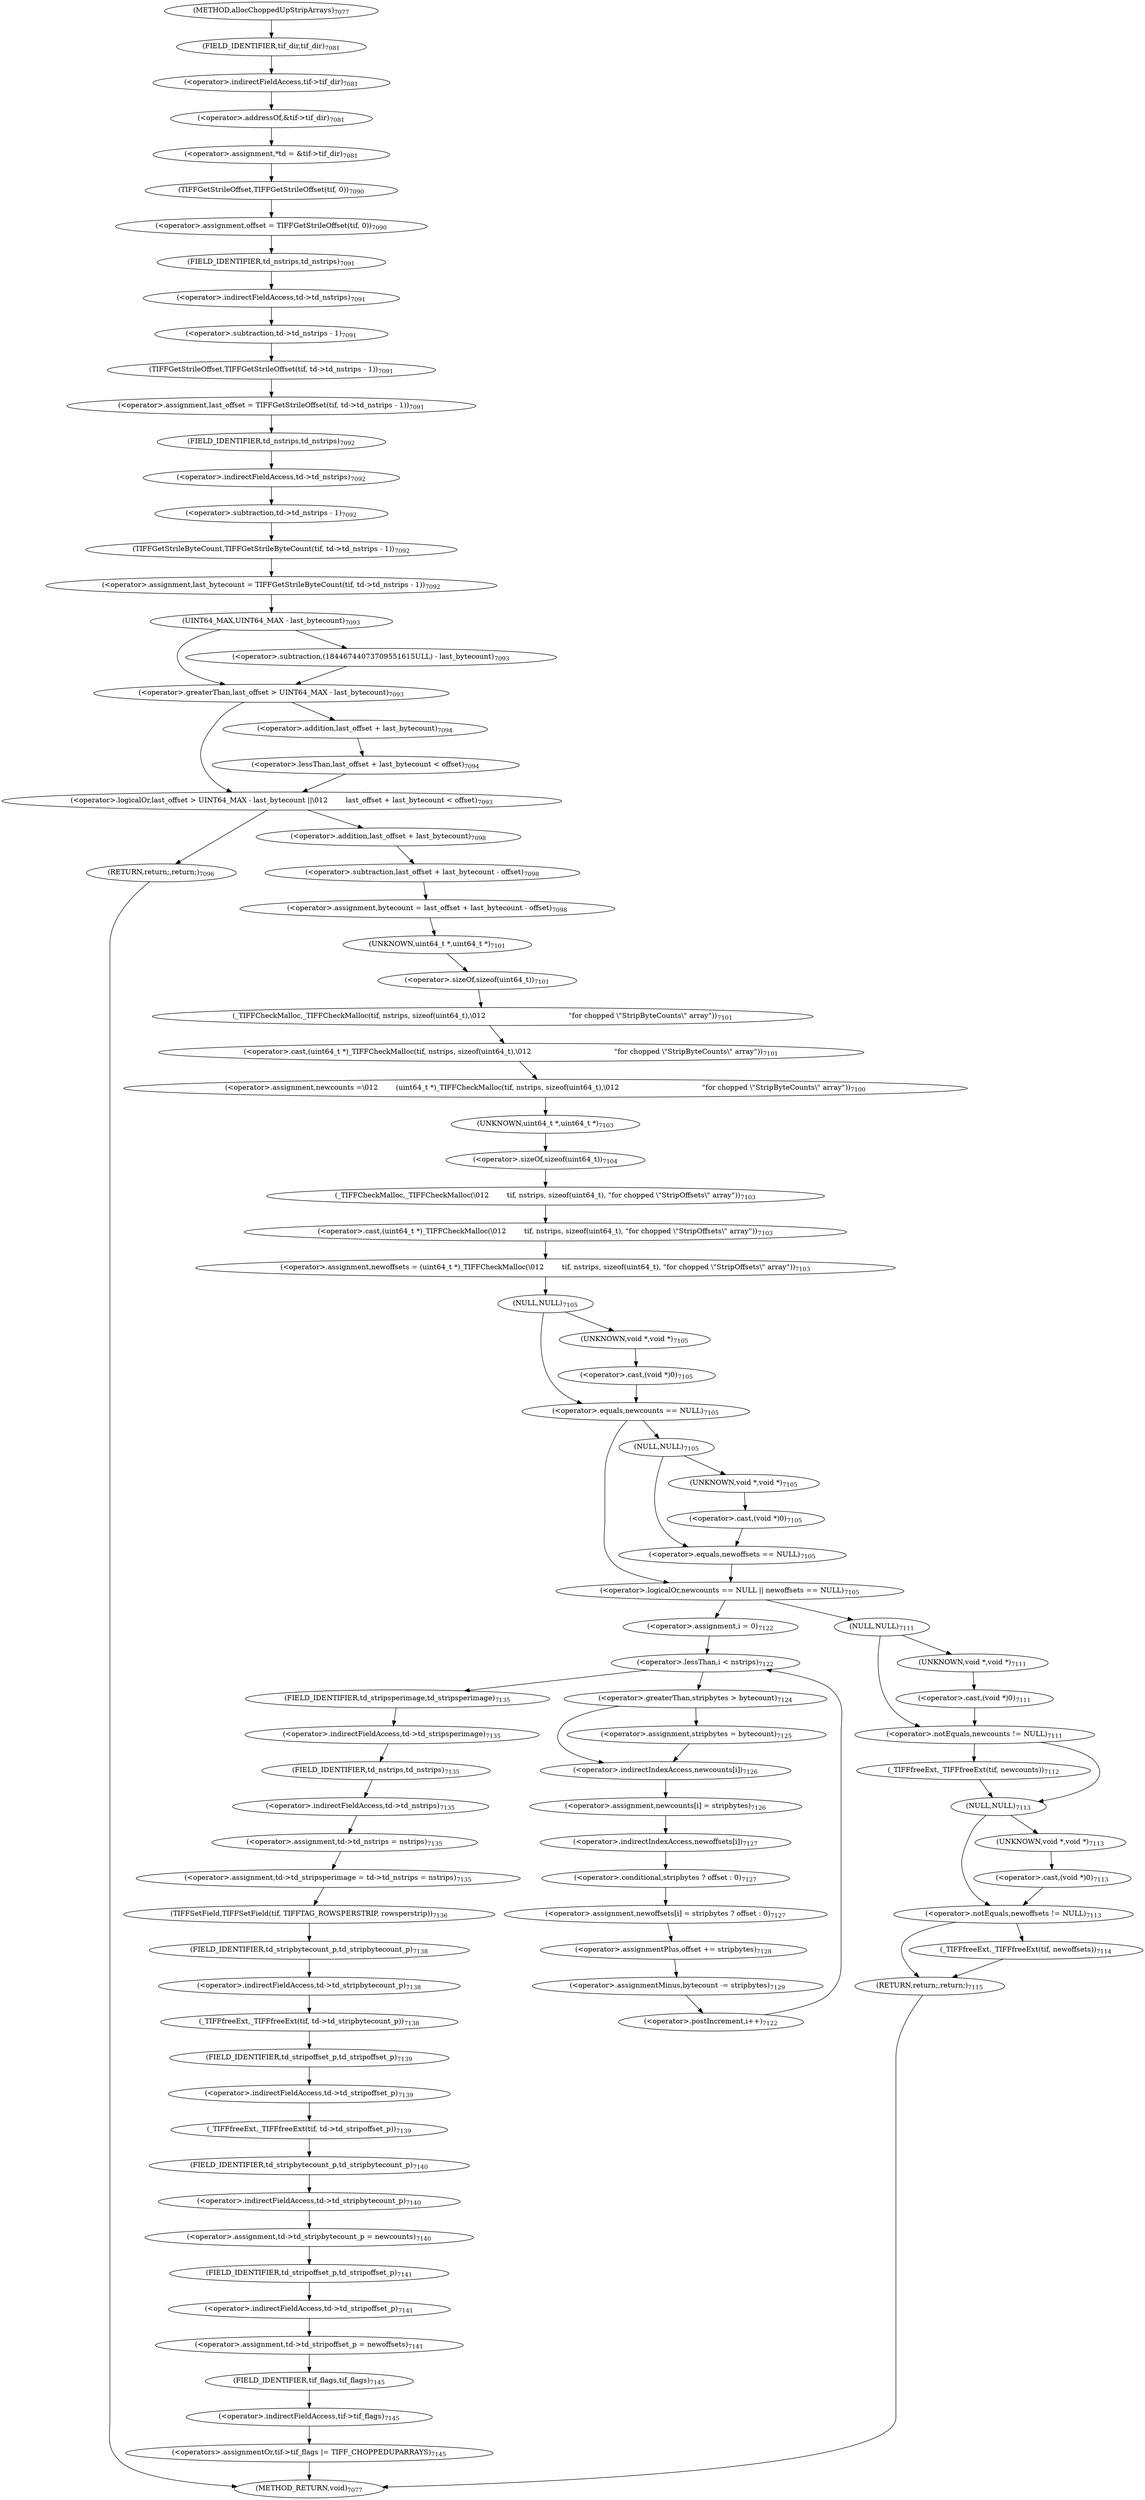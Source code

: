 digraph "allocChoppedUpStripArrays" {  
"96868" [label = <(&lt;operator&gt;.assignment,*td = &amp;tif-&gt;tif_dir)<SUB>7081</SUB>> ]
"96881" [label = <(&lt;operator&gt;.assignment,offset = TIFFGetStrileOffset(tif, 0))<SUB>7090</SUB>> ]
"96886" [label = <(&lt;operator&gt;.assignment,last_offset = TIFFGetStrileOffset(tif, td-&gt;td_nstrips - 1))<SUB>7091</SUB>> ]
"96895" [label = <(&lt;operator&gt;.assignment,last_bytecount = TIFFGetStrileByteCount(tif, td-&gt;td_nstrips - 1))<SUB>7092</SUB>> ]
"96920" [label = <(&lt;operator&gt;.assignment,bytecount = last_offset + last_bytecount - offset)<SUB>7098</SUB>> ]
"96927" [label = <(&lt;operator&gt;.assignment,newcounts =\012        (uint64_t *)_TIFFCheckMalloc(tif, nstrips, sizeof(uint64_t),\012                                     &quot;for chopped \&quot;StripByteCounts\&quot; array&quot;))<SUB>7100</SUB>> ]
"96937" [label = <(&lt;operator&gt;.assignment,newoffsets = (uint64_t *)_TIFFCheckMalloc(\012        tif, nstrips, sizeof(uint64_t), &quot;for chopped \&quot;StripOffsets\&quot; array&quot;))<SUB>7103</SUB>> ]
"97027" [label = <(&lt;operator&gt;.assignment,td-&gt;td_stripsperimage = td-&gt;td_nstrips = nstrips)<SUB>7135</SUB>> ]
"97036" [label = <(TIFFSetField,TIFFSetField(tif, TIFFTAG_ROWSPERSTRIP, rowsperstrip))<SUB>7136</SUB>> ]
"97040" [label = <(_TIFFfreeExt,_TIFFfreeExt(tif, td-&gt;td_stripbytecount_p))<SUB>7138</SUB>> ]
"97045" [label = <(_TIFFfreeExt,_TIFFfreeExt(tif, td-&gt;td_stripoffset_p))<SUB>7139</SUB>> ]
"97050" [label = <(&lt;operator&gt;.assignment,td-&gt;td_stripbytecount_p = newcounts)<SUB>7140</SUB>> ]
"97055" [label = <(&lt;operator&gt;.assignment,td-&gt;td_stripoffset_p = newoffsets)<SUB>7141</SUB>> ]
"97060" [label = <(&lt;operators&gt;.assignmentOr,tif-&gt;tif_flags |= TIFF_CHOPPEDUPARRAYS)<SUB>7145</SUB>> ]
"96870" [label = <(&lt;operator&gt;.addressOf,&amp;tif-&gt;tif_dir)<SUB>7081</SUB>> ]
"96883" [label = <(TIFFGetStrileOffset,TIFFGetStrileOffset(tif, 0))<SUB>7090</SUB>> ]
"96888" [label = <(TIFFGetStrileOffset,TIFFGetStrileOffset(tif, td-&gt;td_nstrips - 1))<SUB>7091</SUB>> ]
"96897" [label = <(TIFFGetStrileByteCount,TIFFGetStrileByteCount(tif, td-&gt;td_nstrips - 1))<SUB>7092</SUB>> ]
"96905" [label = <(&lt;operator&gt;.logicalOr,last_offset &gt; UINT64_MAX - last_bytecount ||\012        last_offset + last_bytecount &lt; offset)<SUB>7093</SUB>> ]
"96922" [label = <(&lt;operator&gt;.subtraction,last_offset + last_bytecount - offset)<SUB>7098</SUB>> ]
"96929" [label = <(&lt;operator&gt;.cast,(uint64_t *)_TIFFCheckMalloc(tif, nstrips, sizeof(uint64_t),\012                                     &quot;for chopped \&quot;StripByteCounts\&quot; array&quot;))<SUB>7101</SUB>> ]
"96939" [label = <(&lt;operator&gt;.cast,(uint64_t *)_TIFFCheckMalloc(\012        tif, nstrips, sizeof(uint64_t), &quot;for chopped \&quot;StripOffsets\&quot; array&quot;))<SUB>7103</SUB>> ]
"96948" [label = <(&lt;operator&gt;.logicalOr,newcounts == NULL || newoffsets == NULL)<SUB>7105</SUB>> ]
"96994" [label = <(&lt;operator&gt;.lessThan,i &lt; nstrips)<SUB>7122</SUB>> ]
"96997" [label = <(&lt;operator&gt;.postIncrement,i++)<SUB>7122</SUB>> ]
"97028" [label = <(&lt;operator&gt;.indirectFieldAccess,td-&gt;td_stripsperimage)<SUB>7135</SUB>> ]
"97031" [label = <(&lt;operator&gt;.assignment,td-&gt;td_nstrips = nstrips)<SUB>7135</SUB>> ]
"97042" [label = <(&lt;operator&gt;.indirectFieldAccess,td-&gt;td_stripbytecount_p)<SUB>7138</SUB>> ]
"97047" [label = <(&lt;operator&gt;.indirectFieldAccess,td-&gt;td_stripoffset_p)<SUB>7139</SUB>> ]
"97051" [label = <(&lt;operator&gt;.indirectFieldAccess,td-&gt;td_stripbytecount_p)<SUB>7140</SUB>> ]
"97056" [label = <(&lt;operator&gt;.indirectFieldAccess,td-&gt;td_stripoffset_p)<SUB>7141</SUB>> ]
"97061" [label = <(&lt;operator&gt;.indirectFieldAccess,tif-&gt;tif_flags)<SUB>7145</SUB>> ]
"96871" [label = <(&lt;operator&gt;.indirectFieldAccess,tif-&gt;tif_dir)<SUB>7081</SUB>> ]
"96890" [label = <(&lt;operator&gt;.subtraction,td-&gt;td_nstrips - 1)<SUB>7091</SUB>> ]
"96899" [label = <(&lt;operator&gt;.subtraction,td-&gt;td_nstrips - 1)<SUB>7092</SUB>> ]
"96906" [label = <(&lt;operator&gt;.greaterThan,last_offset &gt; UINT64_MAX - last_bytecount)<SUB>7093</SUB>> ]
"96913" [label = <(&lt;operator&gt;.lessThan,last_offset + last_bytecount &lt; offset)<SUB>7094</SUB>> ]
"96919" [label = <(RETURN,return;,return;)<SUB>7096</SUB>> ]
"96923" [label = <(&lt;operator&gt;.addition,last_offset + last_bytecount)<SUB>7098</SUB>> ]
"96930" [label = <(UNKNOWN,uint64_t *,uint64_t *)<SUB>7101</SUB>> ]
"96931" [label = <(_TIFFCheckMalloc,_TIFFCheckMalloc(tif, nstrips, sizeof(uint64_t),\012                                     &quot;for chopped \&quot;StripByteCounts\&quot; array&quot;))<SUB>7101</SUB>> ]
"96940" [label = <(UNKNOWN,uint64_t *,uint64_t *)<SUB>7103</SUB>> ]
"96941" [label = <(_TIFFCheckMalloc,_TIFFCheckMalloc(\012        tif, nstrips, sizeof(uint64_t), &quot;for chopped \&quot;StripOffsets\&quot; array&quot;))<SUB>7103</SUB>> ]
"96949" [label = <(&lt;operator&gt;.equals,newcounts == NULL)<SUB>7105</SUB>> ]
"96956" [label = <(&lt;operator&gt;.equals,newoffsets == NULL)<SUB>7105</SUB>> ]
"96988" [label = <(RETURN,return;,return;)<SUB>7115</SUB>> ]
"96991" [label = <(&lt;operator&gt;.assignment,i = 0)<SUB>7122</SUB>> ]
"97008" [label = <(&lt;operator&gt;.assignment,newcounts[i] = stripbytes)<SUB>7126</SUB>> ]
"97013" [label = <(&lt;operator&gt;.assignment,newoffsets[i] = stripbytes ? offset : 0)<SUB>7127</SUB>> ]
"97021" [label = <(&lt;operator&gt;.assignmentPlus,offset += stripbytes)<SUB>7128</SUB>> ]
"97024" [label = <(&lt;operator&gt;.assignmentMinus,bytecount -= stripbytes)<SUB>7129</SUB>> ]
"97030" [label = <(FIELD_IDENTIFIER,td_stripsperimage,td_stripsperimage)<SUB>7135</SUB>> ]
"97032" [label = <(&lt;operator&gt;.indirectFieldAccess,td-&gt;td_nstrips)<SUB>7135</SUB>> ]
"97044" [label = <(FIELD_IDENTIFIER,td_stripbytecount_p,td_stripbytecount_p)<SUB>7138</SUB>> ]
"97049" [label = <(FIELD_IDENTIFIER,td_stripoffset_p,td_stripoffset_p)<SUB>7139</SUB>> ]
"97053" [label = <(FIELD_IDENTIFIER,td_stripbytecount_p,td_stripbytecount_p)<SUB>7140</SUB>> ]
"97058" [label = <(FIELD_IDENTIFIER,td_stripoffset_p,td_stripoffset_p)<SUB>7141</SUB>> ]
"97063" [label = <(FIELD_IDENTIFIER,tif_flags,tif_flags)<SUB>7145</SUB>> ]
"96873" [label = <(FIELD_IDENTIFIER,tif_dir,tif_dir)<SUB>7081</SUB>> ]
"96891" [label = <(&lt;operator&gt;.indirectFieldAccess,td-&gt;td_nstrips)<SUB>7091</SUB>> ]
"96900" [label = <(&lt;operator&gt;.indirectFieldAccess,td-&gt;td_nstrips)<SUB>7092</SUB>> ]
"96908" [label = <(UINT64_MAX,UINT64_MAX - last_bytecount)<SUB>7093</SUB>> ]
"96914" [label = <(&lt;operator&gt;.addition,last_offset + last_bytecount)<SUB>7094</SUB>> ]
"96934" [label = <(&lt;operator&gt;.sizeOf,sizeof(uint64_t))<SUB>7101</SUB>> ]
"96944" [label = <(&lt;operator&gt;.sizeOf,sizeof(uint64_t))<SUB>7104</SUB>> ]
"96951" [label = <(NULL,NULL)<SUB>7105</SUB>> ]
"96958" [label = <(NULL,NULL)<SUB>7105</SUB>> ]
"96965" [label = <(&lt;operator&gt;.notEquals,newcounts != NULL)<SUB>7111</SUB>> ]
"96977" [label = <(&lt;operator&gt;.notEquals,newoffsets != NULL)<SUB>7113</SUB>> ]
"97001" [label = <(&lt;operator&gt;.greaterThan,stripbytes &gt; bytecount)<SUB>7124</SUB>> ]
"97009" [label = <(&lt;operator&gt;.indirectIndexAccess,newcounts[i])<SUB>7126</SUB>> ]
"97014" [label = <(&lt;operator&gt;.indirectIndexAccess,newoffsets[i])<SUB>7127</SUB>> ]
"97017" [label = <(&lt;operator&gt;.conditional,stripbytes ? offset : 0)<SUB>7127</SUB>> ]
"97034" [label = <(FIELD_IDENTIFIER,td_nstrips,td_nstrips)<SUB>7135</SUB>> ]
"96893" [label = <(FIELD_IDENTIFIER,td_nstrips,td_nstrips)<SUB>7091</SUB>> ]
"96902" [label = <(FIELD_IDENTIFIER,td_nstrips,td_nstrips)<SUB>7092</SUB>> ]
"96967" [label = <(NULL,NULL)<SUB>7111</SUB>> ]
"96973" [label = <(_TIFFfreeExt,_TIFFfreeExt(tif, newcounts))<SUB>7112</SUB>> ]
"96979" [label = <(NULL,NULL)<SUB>7113</SUB>> ]
"96985" [label = <(_TIFFfreeExt,_TIFFfreeExt(tif, newoffsets))<SUB>7114</SUB>> ]
"97005" [label = <(&lt;operator&gt;.assignment,stripbytes = bytecount)<SUB>7125</SUB>> ]
"96910" [label = <(&lt;operator&gt;.subtraction,(18446744073709551615ULL) - last_bytecount)<SUB>7093</SUB>> ]
"96953" [label = <(&lt;operator&gt;.cast,(void *)0)<SUB>7105</SUB>> ]
"96960" [label = <(&lt;operator&gt;.cast,(void *)0)<SUB>7105</SUB>> ]
"96954" [label = <(UNKNOWN,void *,void *)<SUB>7105</SUB>> ]
"96961" [label = <(UNKNOWN,void *,void *)<SUB>7105</SUB>> ]
"96969" [label = <(&lt;operator&gt;.cast,(void *)0)<SUB>7111</SUB>> ]
"96981" [label = <(&lt;operator&gt;.cast,(void *)0)<SUB>7113</SUB>> ]
"96970" [label = <(UNKNOWN,void *,void *)<SUB>7111</SUB>> ]
"96982" [label = <(UNKNOWN,void *,void *)<SUB>7113</SUB>> ]
"96861" [label = <(METHOD,allocChoppedUpStripArrays)<SUB>7077</SUB>> ]
"97065" [label = <(METHOD_RETURN,void)<SUB>7077</SUB>> ]
  "96868" -> "96883" 
  "96881" -> "96893" 
  "96886" -> "96902" 
  "96895" -> "96908" 
  "96920" -> "96930" 
  "96927" -> "96940" 
  "96937" -> "96951" 
  "97027" -> "97036" 
  "97036" -> "97044" 
  "97040" -> "97049" 
  "97045" -> "97053" 
  "97050" -> "97058" 
  "97055" -> "97063" 
  "97060" -> "97065" 
  "96870" -> "96868" 
  "96883" -> "96881" 
  "96888" -> "96886" 
  "96897" -> "96895" 
  "96905" -> "96919" 
  "96905" -> "96923" 
  "96922" -> "96920" 
  "96929" -> "96927" 
  "96939" -> "96937" 
  "96948" -> "96967" 
  "96948" -> "96991" 
  "96994" -> "97001" 
  "96994" -> "97030" 
  "96997" -> "96994" 
  "97028" -> "97034" 
  "97031" -> "97027" 
  "97042" -> "97040" 
  "97047" -> "97045" 
  "97051" -> "97050" 
  "97056" -> "97055" 
  "97061" -> "97060" 
  "96871" -> "96870" 
  "96890" -> "96888" 
  "96899" -> "96897" 
  "96906" -> "96905" 
  "96906" -> "96914" 
  "96913" -> "96905" 
  "96919" -> "97065" 
  "96923" -> "96922" 
  "96930" -> "96934" 
  "96931" -> "96929" 
  "96940" -> "96944" 
  "96941" -> "96939" 
  "96949" -> "96948" 
  "96949" -> "96958" 
  "96956" -> "96948" 
  "96988" -> "97065" 
  "96991" -> "96994" 
  "97008" -> "97014" 
  "97013" -> "97021" 
  "97021" -> "97024" 
  "97024" -> "96997" 
  "97030" -> "97028" 
  "97032" -> "97031" 
  "97044" -> "97042" 
  "97049" -> "97047" 
  "97053" -> "97051" 
  "97058" -> "97056" 
  "97063" -> "97061" 
  "96873" -> "96871" 
  "96891" -> "96890" 
  "96900" -> "96899" 
  "96908" -> "96906" 
  "96908" -> "96910" 
  "96914" -> "96913" 
  "96934" -> "96931" 
  "96944" -> "96941" 
  "96951" -> "96954" 
  "96951" -> "96949" 
  "96958" -> "96961" 
  "96958" -> "96956" 
  "96965" -> "96973" 
  "96965" -> "96979" 
  "96977" -> "96988" 
  "96977" -> "96985" 
  "97001" -> "97005" 
  "97001" -> "97009" 
  "97009" -> "97008" 
  "97014" -> "97017" 
  "97017" -> "97013" 
  "97034" -> "97032" 
  "96893" -> "96891" 
  "96902" -> "96900" 
  "96967" -> "96970" 
  "96967" -> "96965" 
  "96973" -> "96979" 
  "96979" -> "96982" 
  "96979" -> "96977" 
  "96985" -> "96988" 
  "97005" -> "97009" 
  "96910" -> "96906" 
  "96953" -> "96949" 
  "96960" -> "96956" 
  "96954" -> "96953" 
  "96961" -> "96960" 
  "96969" -> "96965" 
  "96981" -> "96977" 
  "96970" -> "96969" 
  "96982" -> "96981" 
  "96861" -> "96873" 
}

